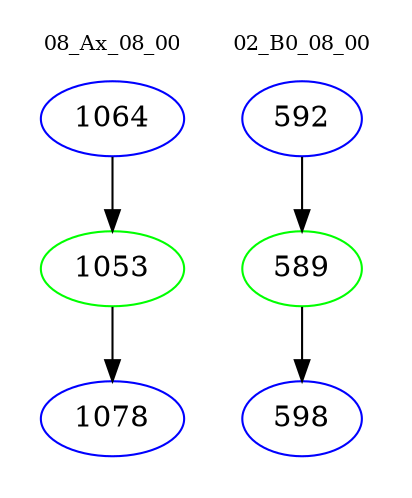 digraph{
subgraph cluster_0 {
color = white
label = "08_Ax_08_00";
fontsize=10;
T0_1064 [label="1064", color="blue"]
T0_1064 -> T0_1053 [color="black"]
T0_1053 [label="1053", color="green"]
T0_1053 -> T0_1078 [color="black"]
T0_1078 [label="1078", color="blue"]
}
subgraph cluster_1 {
color = white
label = "02_B0_08_00";
fontsize=10;
T1_592 [label="592", color="blue"]
T1_592 -> T1_589 [color="black"]
T1_589 [label="589", color="green"]
T1_589 -> T1_598 [color="black"]
T1_598 [label="598", color="blue"]
}
}
